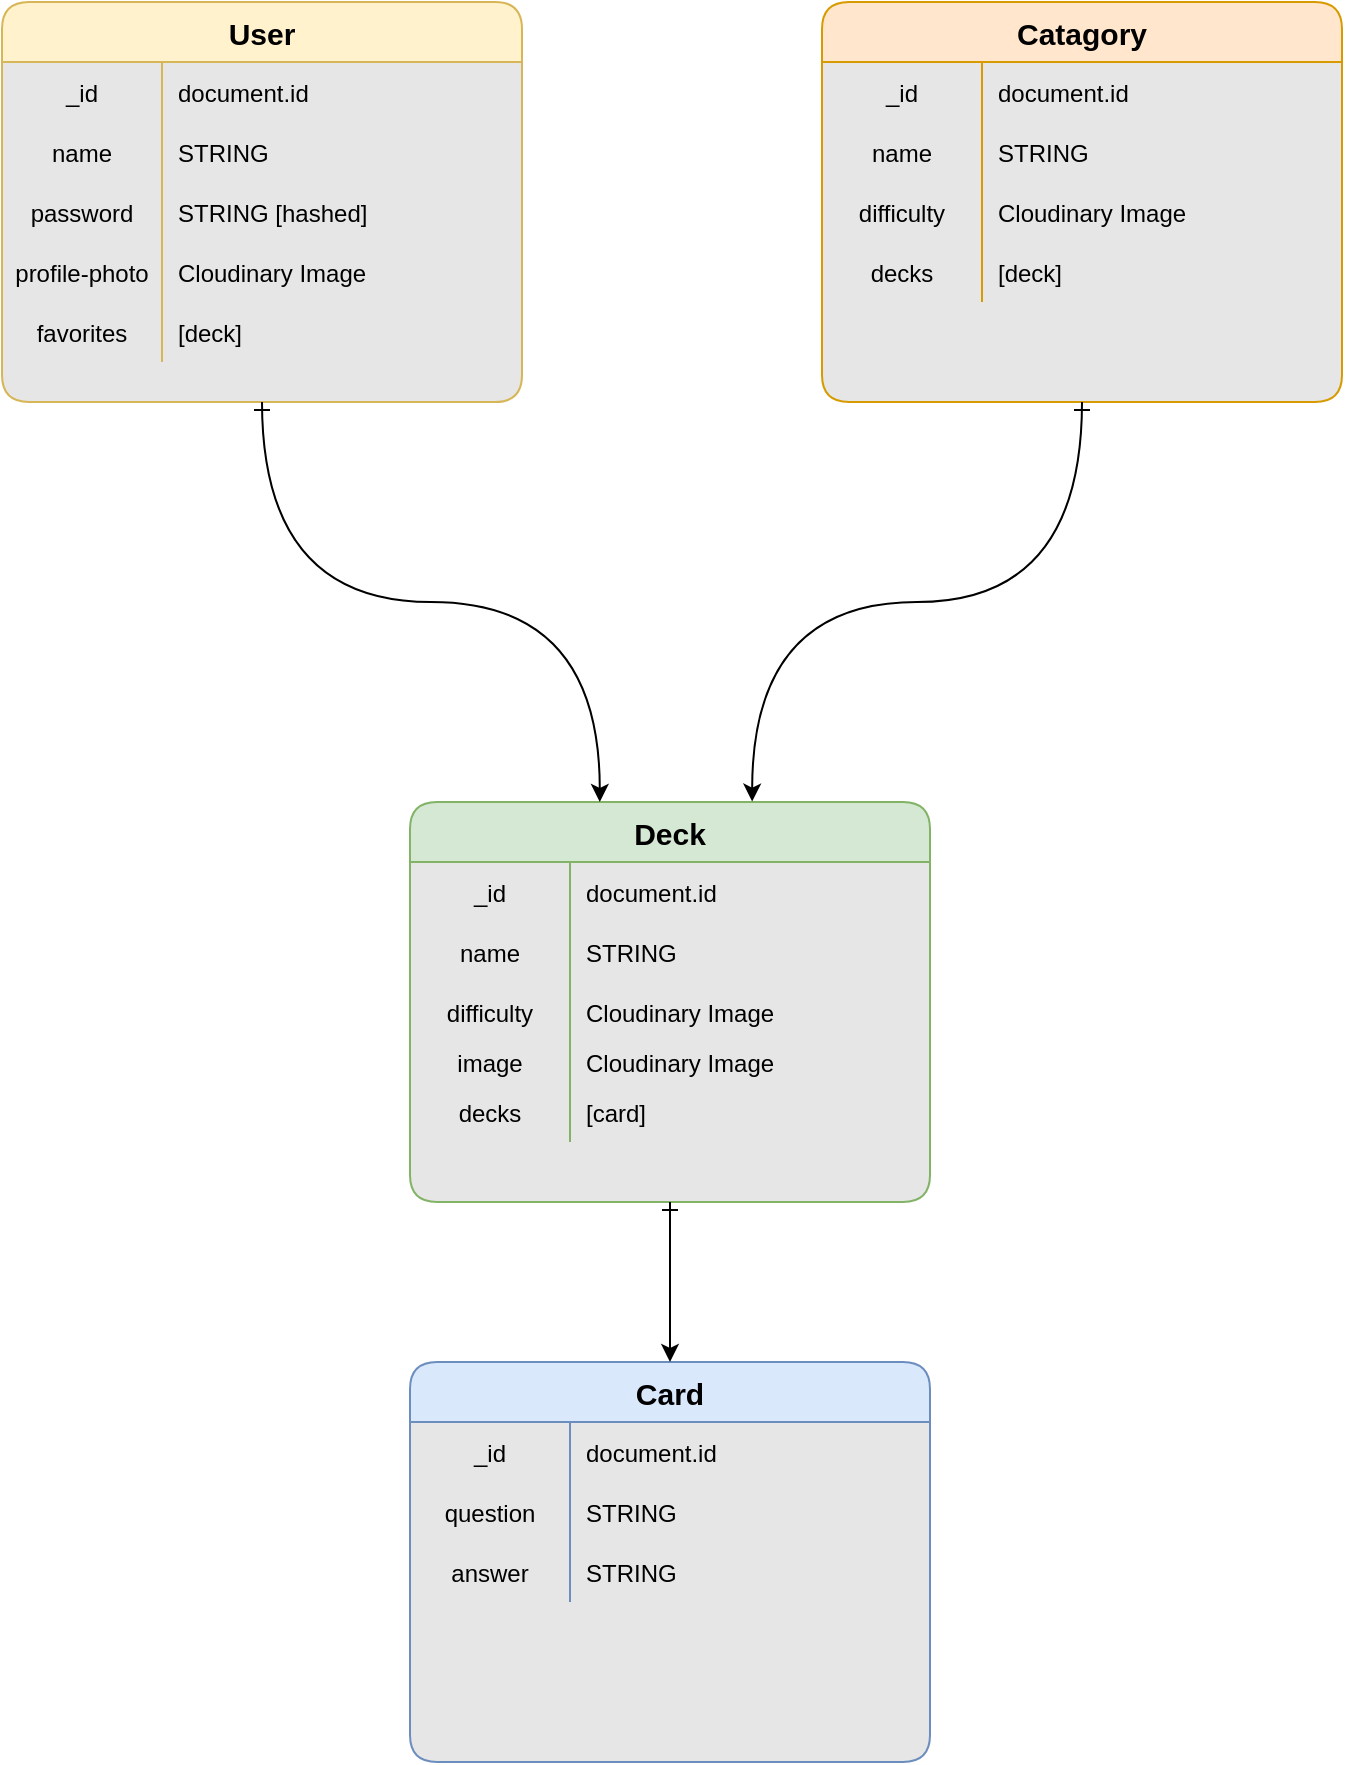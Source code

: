 <mxfile version="16.6.4" type="github">
  <diagram id="C5RBs43oDa-KdzZeNtuy" name="Page-1">
    <mxGraphModel dx="1297" dy="1112" grid="1" gridSize="10" guides="1" tooltips="1" connect="1" arrows="1" fold="1" page="1" pageScale="1" pageWidth="827" pageHeight="1169" math="0" shadow="0">
      <root>
        <mxCell id="WIyWlLk6GJQsqaUBKTNV-0" />
        <mxCell id="WIyWlLk6GJQsqaUBKTNV-1" parent="WIyWlLk6GJQsqaUBKTNV-0" />
        <mxCell id="yaqG46nRtB33JzUILxwA-0" value="User" style="shape=table;startSize=30;container=1;collapsible=1;childLayout=tableLayout;fixedRows=1;rowLines=0;fontStyle=1;align=center;resizeLast=1;rounded=1;swimlaneFillColor=#E6E6E6;fillColor=#fff2cc;strokeColor=#d6b656;fontSize=15;fontFamily=Helvetica;" parent="WIyWlLk6GJQsqaUBKTNV-1" vertex="1">
          <mxGeometry x="80" y="120" width="260" height="200" as="geometry">
            <mxRectangle x="100" y="140" width="70" height="30" as="alternateBounds" />
          </mxGeometry>
        </mxCell>
        <mxCell id="yaqG46nRtB33JzUILxwA-4" value="" style="shape=tableRow;horizontal=0;startSize=0;swimlaneHead=0;swimlaneBody=0;fillColor=none;collapsible=0;dropTarget=0;points=[[0,0.5],[1,0.5]];portConstraint=eastwest;top=0;left=0;right=0;bottom=0;fontFamily=Helvetica;" parent="yaqG46nRtB33JzUILxwA-0" vertex="1">
          <mxGeometry y="30" width="260" height="30" as="geometry" />
        </mxCell>
        <mxCell id="yaqG46nRtB33JzUILxwA-5" value="_id" style="shape=partialRectangle;connectable=0;fillColor=none;top=0;left=0;bottom=0;right=0;editable=1;overflow=hidden;fontFamily=Helvetica;" parent="yaqG46nRtB33JzUILxwA-4" vertex="1">
          <mxGeometry width="80" height="30" as="geometry">
            <mxRectangle width="80" height="30" as="alternateBounds" />
          </mxGeometry>
        </mxCell>
        <mxCell id="yaqG46nRtB33JzUILxwA-6" value="document.id" style="shape=partialRectangle;connectable=0;fillColor=none;top=0;left=0;bottom=0;right=0;align=left;spacingLeft=6;overflow=hidden;fontFamily=Helvetica;" parent="yaqG46nRtB33JzUILxwA-4" vertex="1">
          <mxGeometry x="80" width="180" height="30" as="geometry">
            <mxRectangle width="180" height="30" as="alternateBounds" />
          </mxGeometry>
        </mxCell>
        <mxCell id="yaqG46nRtB33JzUILxwA-7" value="" style="shape=tableRow;horizontal=0;startSize=0;swimlaneHead=0;swimlaneBody=0;fillColor=none;collapsible=0;dropTarget=0;points=[[0,0.5],[1,0.5]];portConstraint=eastwest;top=0;left=0;right=0;bottom=0;fontFamily=Helvetica;" parent="yaqG46nRtB33JzUILxwA-0" vertex="1">
          <mxGeometry y="60" width="260" height="30" as="geometry" />
        </mxCell>
        <mxCell id="yaqG46nRtB33JzUILxwA-8" value="name" style="shape=partialRectangle;connectable=0;fillColor=none;top=0;left=0;bottom=0;right=0;editable=1;overflow=hidden;fontFamily=Helvetica;" parent="yaqG46nRtB33JzUILxwA-7" vertex="1">
          <mxGeometry width="80" height="30" as="geometry">
            <mxRectangle width="80" height="30" as="alternateBounds" />
          </mxGeometry>
        </mxCell>
        <mxCell id="yaqG46nRtB33JzUILxwA-9" value="STRING" style="shape=partialRectangle;connectable=0;fillColor=none;top=0;left=0;bottom=0;right=0;align=left;spacingLeft=6;overflow=hidden;fontFamily=Helvetica;" parent="yaqG46nRtB33JzUILxwA-7" vertex="1">
          <mxGeometry x="80" width="180" height="30" as="geometry">
            <mxRectangle width="180" height="30" as="alternateBounds" />
          </mxGeometry>
        </mxCell>
        <mxCell id="yaqG46nRtB33JzUILxwA-10" value="" style="shape=tableRow;horizontal=0;startSize=0;swimlaneHead=0;swimlaneBody=0;fillColor=none;collapsible=0;dropTarget=0;points=[[0,0.5],[1,0.5]];portConstraint=eastwest;top=0;left=0;right=0;bottom=0;fontFamily=Helvetica;" parent="yaqG46nRtB33JzUILxwA-0" vertex="1">
          <mxGeometry y="90" width="260" height="30" as="geometry" />
        </mxCell>
        <mxCell id="yaqG46nRtB33JzUILxwA-11" value="password" style="shape=partialRectangle;connectable=0;fillColor=none;top=0;left=0;bottom=0;right=0;editable=1;overflow=hidden;fontFamily=Helvetica;" parent="yaqG46nRtB33JzUILxwA-10" vertex="1">
          <mxGeometry width="80" height="30" as="geometry">
            <mxRectangle width="80" height="30" as="alternateBounds" />
          </mxGeometry>
        </mxCell>
        <mxCell id="yaqG46nRtB33JzUILxwA-12" value="STRING [hashed]" style="shape=partialRectangle;connectable=0;fillColor=none;top=0;left=0;bottom=0;right=0;align=left;spacingLeft=6;overflow=hidden;fontFamily=Helvetica;" parent="yaqG46nRtB33JzUILxwA-10" vertex="1">
          <mxGeometry x="80" width="180" height="30" as="geometry">
            <mxRectangle width="180" height="30" as="alternateBounds" />
          </mxGeometry>
        </mxCell>
        <mxCell id="yaqG46nRtB33JzUILxwA-83" value="" style="shape=tableRow;horizontal=0;startSize=0;swimlaneHead=0;swimlaneBody=0;fillColor=none;collapsible=0;dropTarget=0;points=[[0,0.5],[1,0.5]];portConstraint=eastwest;top=0;left=0;right=0;bottom=0;fontFamily=Helvetica;" parent="yaqG46nRtB33JzUILxwA-0" vertex="1">
          <mxGeometry y="120" width="260" height="30" as="geometry" />
        </mxCell>
        <mxCell id="yaqG46nRtB33JzUILxwA-84" value="profile-photo" style="shape=partialRectangle;connectable=0;fillColor=none;top=0;left=0;bottom=0;right=0;editable=1;overflow=hidden;fontFamily=Helvetica;" parent="yaqG46nRtB33JzUILxwA-83" vertex="1">
          <mxGeometry width="80" height="30" as="geometry">
            <mxRectangle width="80" height="30" as="alternateBounds" />
          </mxGeometry>
        </mxCell>
        <mxCell id="yaqG46nRtB33JzUILxwA-85" value="Cloudinary Image" style="shape=partialRectangle;connectable=0;fillColor=none;top=0;left=0;bottom=0;right=0;align=left;spacingLeft=6;overflow=hidden;fontFamily=Helvetica;" parent="yaqG46nRtB33JzUILxwA-83" vertex="1">
          <mxGeometry x="80" width="180" height="30" as="geometry">
            <mxRectangle width="180" height="30" as="alternateBounds" />
          </mxGeometry>
        </mxCell>
        <mxCell id="yaqG46nRtB33JzUILxwA-110" value="" style="shape=tableRow;horizontal=0;startSize=0;swimlaneHead=0;swimlaneBody=0;fillColor=none;collapsible=0;dropTarget=0;points=[[0,0.5],[1,0.5]];portConstraint=eastwest;top=0;left=0;right=0;bottom=0;fontFamily=Helvetica;" parent="yaqG46nRtB33JzUILxwA-0" vertex="1">
          <mxGeometry y="150" width="260" height="30" as="geometry" />
        </mxCell>
        <mxCell id="yaqG46nRtB33JzUILxwA-111" value="favorites" style="shape=partialRectangle;connectable=0;fillColor=none;top=0;left=0;bottom=0;right=0;editable=1;overflow=hidden;fontFamily=Helvetica;" parent="yaqG46nRtB33JzUILxwA-110" vertex="1">
          <mxGeometry width="80" height="30" as="geometry">
            <mxRectangle width="80" height="30" as="alternateBounds" />
          </mxGeometry>
        </mxCell>
        <mxCell id="yaqG46nRtB33JzUILxwA-112" value="[deck]" style="shape=partialRectangle;connectable=0;fillColor=none;top=0;left=0;bottom=0;right=0;align=left;spacingLeft=6;overflow=hidden;fontFamily=Helvetica;" parent="yaqG46nRtB33JzUILxwA-110" vertex="1">
          <mxGeometry x="80" width="180" height="30" as="geometry">
            <mxRectangle width="180" height="30" as="alternateBounds" />
          </mxGeometry>
        </mxCell>
        <mxCell id="yaqG46nRtB33JzUILxwA-13" value="Catagory" style="shape=table;startSize=30;container=1;collapsible=1;childLayout=tableLayout;fixedRows=1;rowLines=0;fontStyle=1;align=center;resizeLast=1;rounded=1;fillColor=#ffe6cc;strokeColor=#d79b00;swimlaneFillColor=#E6E6E6;fontSize=15;fontFamily=Helvetica;" parent="WIyWlLk6GJQsqaUBKTNV-1" vertex="1">
          <mxGeometry x="490" y="120" width="260" height="200" as="geometry" />
        </mxCell>
        <mxCell id="yaqG46nRtB33JzUILxwA-23" value="" style="shape=tableRow;horizontal=0;startSize=0;swimlaneHead=0;swimlaneBody=0;fillColor=none;collapsible=0;dropTarget=0;points=[[0,0.5],[1,0.5]];portConstraint=eastwest;top=0;left=0;right=0;bottom=0;rounded=1;fontFamily=Helvetica;" parent="yaqG46nRtB33JzUILxwA-13" vertex="1">
          <mxGeometry y="30" width="260" height="30" as="geometry" />
        </mxCell>
        <mxCell id="yaqG46nRtB33JzUILxwA-24" value="_id" style="shape=partialRectangle;connectable=0;fillColor=none;top=0;left=0;bottom=0;right=0;editable=1;overflow=hidden;rounded=1;fontFamily=Helvetica;" parent="yaqG46nRtB33JzUILxwA-23" vertex="1">
          <mxGeometry width="80" height="30" as="geometry">
            <mxRectangle width="80" height="30" as="alternateBounds" />
          </mxGeometry>
        </mxCell>
        <mxCell id="yaqG46nRtB33JzUILxwA-25" value="document.id" style="shape=partialRectangle;connectable=0;fillColor=none;top=0;left=0;bottom=0;right=0;align=left;spacingLeft=6;overflow=hidden;rounded=1;fontFamily=Helvetica;" parent="yaqG46nRtB33JzUILxwA-23" vertex="1">
          <mxGeometry x="80" width="180" height="30" as="geometry">
            <mxRectangle width="180" height="30" as="alternateBounds" />
          </mxGeometry>
        </mxCell>
        <mxCell id="yaqG46nRtB33JzUILxwA-26" value="" style="shape=tableRow;horizontal=0;startSize=0;swimlaneHead=0;swimlaneBody=0;fillColor=none;collapsible=0;dropTarget=0;points=[[0,0.5],[1,0.5]];portConstraint=eastwest;top=0;left=0;right=0;bottom=0;rounded=1;fontFamily=Helvetica;" parent="yaqG46nRtB33JzUILxwA-13" vertex="1">
          <mxGeometry y="60" width="260" height="30" as="geometry" />
        </mxCell>
        <mxCell id="yaqG46nRtB33JzUILxwA-27" value="name" style="shape=partialRectangle;connectable=0;fillColor=none;top=0;left=0;bottom=0;right=0;editable=1;overflow=hidden;rounded=1;fontFamily=Helvetica;" parent="yaqG46nRtB33JzUILxwA-26" vertex="1">
          <mxGeometry width="80" height="30" as="geometry">
            <mxRectangle width="80" height="30" as="alternateBounds" />
          </mxGeometry>
        </mxCell>
        <mxCell id="yaqG46nRtB33JzUILxwA-28" value="STRING" style="shape=partialRectangle;connectable=0;fillColor=none;top=0;left=0;bottom=0;right=0;align=left;spacingLeft=6;overflow=hidden;rounded=1;fontFamily=Helvetica;" parent="yaqG46nRtB33JzUILxwA-26" vertex="1">
          <mxGeometry x="80" width="180" height="30" as="geometry">
            <mxRectangle width="180" height="30" as="alternateBounds" />
          </mxGeometry>
        </mxCell>
        <mxCell id="yaqG46nRtB33JzUILxwA-29" value="" style="shape=tableRow;horizontal=0;startSize=0;swimlaneHead=0;swimlaneBody=0;fillColor=none;collapsible=0;dropTarget=0;points=[[0,0.5],[1,0.5]];portConstraint=eastwest;top=0;left=0;right=0;bottom=0;rounded=1;fontFamily=Helvetica;" parent="yaqG46nRtB33JzUILxwA-13" vertex="1">
          <mxGeometry y="90" width="260" height="30" as="geometry" />
        </mxCell>
        <mxCell id="yaqG46nRtB33JzUILxwA-30" value="difficulty" style="shape=partialRectangle;connectable=0;fillColor=none;top=0;left=0;bottom=0;right=0;editable=1;overflow=hidden;rounded=1;fontFamily=Helvetica;" parent="yaqG46nRtB33JzUILxwA-29" vertex="1">
          <mxGeometry width="80" height="30" as="geometry">
            <mxRectangle width="80" height="30" as="alternateBounds" />
          </mxGeometry>
        </mxCell>
        <mxCell id="yaqG46nRtB33JzUILxwA-31" value="Cloudinary Image" style="shape=partialRectangle;connectable=0;fillColor=none;top=0;left=0;bottom=0;right=0;align=left;spacingLeft=6;overflow=hidden;rounded=1;fontFamily=Helvetica;" parent="yaqG46nRtB33JzUILxwA-29" vertex="1">
          <mxGeometry x="80" width="180" height="30" as="geometry">
            <mxRectangle width="180" height="30" as="alternateBounds" />
          </mxGeometry>
        </mxCell>
        <mxCell id="yaqG46nRtB33JzUILxwA-116" value="" style="shape=tableRow;horizontal=0;startSize=0;swimlaneHead=0;swimlaneBody=0;fillColor=none;collapsible=0;dropTarget=0;points=[[0,0.5],[1,0.5]];portConstraint=eastwest;top=0;left=0;right=0;bottom=0;rounded=1;fontFamily=Helvetica;" parent="yaqG46nRtB33JzUILxwA-13" vertex="1">
          <mxGeometry y="120" width="260" height="30" as="geometry" />
        </mxCell>
        <mxCell id="yaqG46nRtB33JzUILxwA-117" value="decks" style="shape=partialRectangle;connectable=0;fillColor=none;top=0;left=0;bottom=0;right=0;editable=1;overflow=hidden;rounded=1;fontFamily=Helvetica;" parent="yaqG46nRtB33JzUILxwA-116" vertex="1">
          <mxGeometry width="80" height="30" as="geometry">
            <mxRectangle width="80" height="30" as="alternateBounds" />
          </mxGeometry>
        </mxCell>
        <mxCell id="yaqG46nRtB33JzUILxwA-118" value="[deck]" style="shape=partialRectangle;connectable=0;fillColor=none;top=0;left=0;bottom=0;right=0;align=left;spacingLeft=6;overflow=hidden;rounded=1;fontFamily=Helvetica;" parent="yaqG46nRtB33JzUILxwA-116" vertex="1">
          <mxGeometry x="80" width="180" height="30" as="geometry">
            <mxRectangle width="180" height="30" as="alternateBounds" />
          </mxGeometry>
        </mxCell>
        <mxCell id="yaqG46nRtB33JzUILxwA-119" value="Card" style="shape=table;startSize=30;container=1;collapsible=1;childLayout=tableLayout;fixedRows=1;rowLines=0;fontStyle=1;align=center;resizeLast=1;rounded=1;fillColor=#dae8fc;strokeColor=#6c8ebf;swimlaneFillColor=#E6E6E6;fontSize=15;fontFamily=Helvetica;" parent="WIyWlLk6GJQsqaUBKTNV-1" vertex="1">
          <mxGeometry x="284" y="800" width="260" height="200" as="geometry" />
        </mxCell>
        <mxCell id="yaqG46nRtB33JzUILxwA-120" value="" style="shape=tableRow;horizontal=0;startSize=0;swimlaneHead=0;swimlaneBody=0;fillColor=none;collapsible=0;dropTarget=0;points=[[0,0.5],[1,0.5]];portConstraint=eastwest;top=0;left=0;right=0;bottom=0;rounded=1;fontFamily=Helvetica;" parent="yaqG46nRtB33JzUILxwA-119" vertex="1">
          <mxGeometry y="30" width="260" height="30" as="geometry" />
        </mxCell>
        <mxCell id="yaqG46nRtB33JzUILxwA-121" value="_id" style="shape=partialRectangle;connectable=0;fillColor=none;top=0;left=0;bottom=0;right=0;editable=1;overflow=hidden;rounded=1;fontFamily=Helvetica;" parent="yaqG46nRtB33JzUILxwA-120" vertex="1">
          <mxGeometry width="80" height="30" as="geometry">
            <mxRectangle width="80" height="30" as="alternateBounds" />
          </mxGeometry>
        </mxCell>
        <mxCell id="yaqG46nRtB33JzUILxwA-122" value="document.id" style="shape=partialRectangle;connectable=0;fillColor=none;top=0;left=0;bottom=0;right=0;align=left;spacingLeft=6;overflow=hidden;rounded=1;fontFamily=Helvetica;" parent="yaqG46nRtB33JzUILxwA-120" vertex="1">
          <mxGeometry x="80" width="180" height="30" as="geometry">
            <mxRectangle width="180" height="30" as="alternateBounds" />
          </mxGeometry>
        </mxCell>
        <mxCell id="yaqG46nRtB33JzUILxwA-123" value="" style="shape=tableRow;horizontal=0;startSize=0;swimlaneHead=0;swimlaneBody=0;fillColor=none;collapsible=0;dropTarget=0;points=[[0,0.5],[1,0.5]];portConstraint=eastwest;top=0;left=0;right=0;bottom=0;rounded=1;fontFamily=Helvetica;" parent="yaqG46nRtB33JzUILxwA-119" vertex="1">
          <mxGeometry y="60" width="260" height="30" as="geometry" />
        </mxCell>
        <mxCell id="yaqG46nRtB33JzUILxwA-124" value="question" style="shape=partialRectangle;connectable=0;fillColor=none;top=0;left=0;bottom=0;right=0;editable=1;overflow=hidden;rounded=1;fontFamily=Helvetica;" parent="yaqG46nRtB33JzUILxwA-123" vertex="1">
          <mxGeometry width="80" height="30" as="geometry">
            <mxRectangle width="80" height="30" as="alternateBounds" />
          </mxGeometry>
        </mxCell>
        <mxCell id="yaqG46nRtB33JzUILxwA-125" value="STRING" style="shape=partialRectangle;connectable=0;fillColor=none;top=0;left=0;bottom=0;right=0;align=left;spacingLeft=6;overflow=hidden;rounded=1;fontFamily=Helvetica;" parent="yaqG46nRtB33JzUILxwA-123" vertex="1">
          <mxGeometry x="80" width="180" height="30" as="geometry">
            <mxRectangle width="180" height="30" as="alternateBounds" />
          </mxGeometry>
        </mxCell>
        <mxCell id="yaqG46nRtB33JzUILxwA-126" value="" style="shape=tableRow;horizontal=0;startSize=0;swimlaneHead=0;swimlaneBody=0;fillColor=none;collapsible=0;dropTarget=0;points=[[0,0.5],[1,0.5]];portConstraint=eastwest;top=0;left=0;right=0;bottom=0;rounded=1;fontFamily=Helvetica;" parent="yaqG46nRtB33JzUILxwA-119" vertex="1">
          <mxGeometry y="90" width="260" height="30" as="geometry" />
        </mxCell>
        <mxCell id="yaqG46nRtB33JzUILxwA-127" value="answer" style="shape=partialRectangle;connectable=0;fillColor=none;top=0;left=0;bottom=0;right=0;editable=1;overflow=hidden;rounded=1;fontFamily=Helvetica;" parent="yaqG46nRtB33JzUILxwA-126" vertex="1">
          <mxGeometry width="80" height="30" as="geometry">
            <mxRectangle width="80" height="30" as="alternateBounds" />
          </mxGeometry>
        </mxCell>
        <mxCell id="yaqG46nRtB33JzUILxwA-128" value="STRING" style="shape=partialRectangle;connectable=0;fillColor=none;top=0;left=0;bottom=0;right=0;align=left;spacingLeft=6;overflow=hidden;rounded=1;fontFamily=Helvetica;" parent="yaqG46nRtB33JzUILxwA-126" vertex="1">
          <mxGeometry x="80" width="180" height="30" as="geometry">
            <mxRectangle width="180" height="30" as="alternateBounds" />
          </mxGeometry>
        </mxCell>
        <mxCell id="yaqG46nRtB33JzUILxwA-135" value="Deck" style="shape=table;startSize=30;container=1;collapsible=1;childLayout=tableLayout;fixedRows=1;rowLines=0;fontStyle=1;align=center;resizeLast=1;rounded=1;fillColor=#d5e8d4;strokeColor=#82b366;swimlaneFillColor=#E6E6E6;fontSize=15;fontFamily=Helvetica;" parent="WIyWlLk6GJQsqaUBKTNV-1" vertex="1">
          <mxGeometry x="284" y="520" width="260" height="200" as="geometry" />
        </mxCell>
        <mxCell id="yaqG46nRtB33JzUILxwA-136" value="" style="shape=tableRow;horizontal=0;startSize=0;swimlaneHead=0;swimlaneBody=0;fillColor=none;collapsible=0;dropTarget=0;points=[[0,0.5],[1,0.5]];portConstraint=eastwest;top=0;left=0;right=0;bottom=0;rounded=1;fontFamily=Helvetica;" parent="yaqG46nRtB33JzUILxwA-135" vertex="1">
          <mxGeometry y="30" width="260" height="30" as="geometry" />
        </mxCell>
        <mxCell id="yaqG46nRtB33JzUILxwA-137" value="_id" style="shape=partialRectangle;connectable=0;fillColor=none;top=0;left=0;bottom=0;right=0;editable=1;overflow=hidden;rounded=1;fontFamily=Helvetica;" parent="yaqG46nRtB33JzUILxwA-136" vertex="1">
          <mxGeometry width="80" height="30" as="geometry">
            <mxRectangle width="80" height="30" as="alternateBounds" />
          </mxGeometry>
        </mxCell>
        <mxCell id="yaqG46nRtB33JzUILxwA-138" value="document.id" style="shape=partialRectangle;connectable=0;fillColor=none;top=0;left=0;bottom=0;right=0;align=left;spacingLeft=6;overflow=hidden;rounded=1;fontFamily=Helvetica;" parent="yaqG46nRtB33JzUILxwA-136" vertex="1">
          <mxGeometry x="80" width="180" height="30" as="geometry">
            <mxRectangle width="180" height="30" as="alternateBounds" />
          </mxGeometry>
        </mxCell>
        <mxCell id="yaqG46nRtB33JzUILxwA-139" value="" style="shape=tableRow;horizontal=0;startSize=0;swimlaneHead=0;swimlaneBody=0;fillColor=none;collapsible=0;dropTarget=0;points=[[0,0.5],[1,0.5]];portConstraint=eastwest;top=0;left=0;right=0;bottom=0;rounded=1;fontFamily=Helvetica;" parent="yaqG46nRtB33JzUILxwA-135" vertex="1">
          <mxGeometry y="60" width="260" height="30" as="geometry" />
        </mxCell>
        <mxCell id="yaqG46nRtB33JzUILxwA-140" value="name" style="shape=partialRectangle;connectable=0;fillColor=none;top=0;left=0;bottom=0;right=0;editable=1;overflow=hidden;rounded=1;fontFamily=Helvetica;" parent="yaqG46nRtB33JzUILxwA-139" vertex="1">
          <mxGeometry width="80" height="30" as="geometry">
            <mxRectangle width="80" height="30" as="alternateBounds" />
          </mxGeometry>
        </mxCell>
        <mxCell id="yaqG46nRtB33JzUILxwA-141" value="STRING" style="shape=partialRectangle;connectable=0;fillColor=none;top=0;left=0;bottom=0;right=0;align=left;spacingLeft=6;overflow=hidden;rounded=1;fontFamily=Helvetica;" parent="yaqG46nRtB33JzUILxwA-139" vertex="1">
          <mxGeometry x="80" width="180" height="30" as="geometry">
            <mxRectangle width="180" height="30" as="alternateBounds" />
          </mxGeometry>
        </mxCell>
        <mxCell id="yaqG46nRtB33JzUILxwA-142" value="" style="shape=tableRow;horizontal=0;startSize=0;swimlaneHead=0;swimlaneBody=0;fillColor=none;collapsible=0;dropTarget=0;points=[[0,0.5],[1,0.5]];portConstraint=eastwest;top=0;left=0;right=0;bottom=0;rounded=1;fontFamily=Helvetica;" parent="yaqG46nRtB33JzUILxwA-135" vertex="1">
          <mxGeometry y="90" width="260" height="30" as="geometry" />
        </mxCell>
        <mxCell id="yaqG46nRtB33JzUILxwA-143" value="difficulty" style="shape=partialRectangle;connectable=0;fillColor=none;top=0;left=0;bottom=0;right=0;editable=1;overflow=hidden;rounded=1;fontFamily=Helvetica;" parent="yaqG46nRtB33JzUILxwA-142" vertex="1">
          <mxGeometry width="80" height="30" as="geometry">
            <mxRectangle width="80" height="30" as="alternateBounds" />
          </mxGeometry>
        </mxCell>
        <mxCell id="yaqG46nRtB33JzUILxwA-144" value="Cloudinary Image" style="shape=partialRectangle;connectable=0;fillColor=none;top=0;left=0;bottom=0;right=0;align=left;spacingLeft=6;overflow=hidden;rounded=1;fontFamily=Helvetica;" parent="yaqG46nRtB33JzUILxwA-142" vertex="1">
          <mxGeometry x="80" width="180" height="30" as="geometry">
            <mxRectangle width="180" height="30" as="alternateBounds" />
          </mxGeometry>
        </mxCell>
        <mxCell id="yaqG46nRtB33JzUILxwA-145" value="" style="shape=tableRow;horizontal=0;startSize=0;swimlaneHead=0;swimlaneBody=0;fillColor=none;collapsible=0;dropTarget=0;points=[[0,0.5],[1,0.5]];portConstraint=eastwest;top=0;left=0;right=0;bottom=0;rounded=1;fontFamily=Helvetica;" parent="yaqG46nRtB33JzUILxwA-135" vertex="1">
          <mxGeometry y="120" width="260" height="20" as="geometry" />
        </mxCell>
        <mxCell id="yaqG46nRtB33JzUILxwA-146" value="image" style="shape=partialRectangle;connectable=0;fillColor=none;top=0;left=0;bottom=0;right=0;editable=1;overflow=hidden;rounded=1;fontFamily=Helvetica;" parent="yaqG46nRtB33JzUILxwA-145" vertex="1">
          <mxGeometry width="80" height="20" as="geometry">
            <mxRectangle width="80" height="20" as="alternateBounds" />
          </mxGeometry>
        </mxCell>
        <mxCell id="yaqG46nRtB33JzUILxwA-147" value="Cloudinary Image" style="shape=partialRectangle;connectable=0;fillColor=none;top=0;left=0;bottom=0;right=0;align=left;spacingLeft=6;overflow=hidden;rounded=1;fontFamily=Helvetica;" parent="yaqG46nRtB33JzUILxwA-145" vertex="1">
          <mxGeometry x="80" width="180" height="20" as="geometry">
            <mxRectangle width="180" height="20" as="alternateBounds" />
          </mxGeometry>
        </mxCell>
        <mxCell id="yaqG46nRtB33JzUILxwA-148" value="" style="shape=tableRow;horizontal=0;startSize=0;swimlaneHead=0;swimlaneBody=0;fillColor=none;collapsible=0;dropTarget=0;points=[[0,0.5],[1,0.5]];portConstraint=eastwest;top=0;left=0;right=0;bottom=0;rounded=1;fontFamily=Helvetica;" parent="yaqG46nRtB33JzUILxwA-135" vertex="1">
          <mxGeometry y="140" width="260" height="30" as="geometry" />
        </mxCell>
        <mxCell id="yaqG46nRtB33JzUILxwA-149" value="decks" style="shape=partialRectangle;connectable=0;fillColor=none;top=0;left=0;bottom=0;right=0;editable=1;overflow=hidden;rounded=1;fontFamily=Helvetica;" parent="yaqG46nRtB33JzUILxwA-148" vertex="1">
          <mxGeometry width="80" height="30" as="geometry">
            <mxRectangle width="80" height="30" as="alternateBounds" />
          </mxGeometry>
        </mxCell>
        <mxCell id="yaqG46nRtB33JzUILxwA-150" value="[card]" style="shape=partialRectangle;connectable=0;fillColor=none;top=0;left=0;bottom=0;right=0;align=left;spacingLeft=6;overflow=hidden;rounded=1;fontFamily=Helvetica;" parent="yaqG46nRtB33JzUILxwA-148" vertex="1">
          <mxGeometry x="80" width="180" height="30" as="geometry">
            <mxRectangle width="180" height="30" as="alternateBounds" />
          </mxGeometry>
        </mxCell>
        <mxCell id="yaqG46nRtB33JzUILxwA-153" value="" style="edgeStyle=orthogonalEdgeStyle;fontSize=12;html=1;endArrow=classic;endFill=1;rounded=0;startArrow=ERone;startFill=0;jumpStyle=arc;fontFamily=Helvetica;curved=1;entryX=0.365;entryY=0;entryDx=0;entryDy=0;entryPerimeter=0;exitX=0.5;exitY=1;exitDx=0;exitDy=0;" parent="WIyWlLk6GJQsqaUBKTNV-1" source="yaqG46nRtB33JzUILxwA-0" target="yaqG46nRtB33JzUILxwA-135" edge="1">
          <mxGeometry width="100" height="100" relative="1" as="geometry">
            <mxPoint x="340" y="400" as="sourcePoint" />
            <mxPoint x="380" y="470" as="targetPoint" />
          </mxGeometry>
        </mxCell>
        <mxCell id="yaqG46nRtB33JzUILxwA-154" value="" style="edgeStyle=orthogonalEdgeStyle;fontSize=12;html=1;endArrow=classic;endFill=1;rounded=0;startArrow=ERone;startFill=0;jumpStyle=arc;fontFamily=Helvetica;curved=1;entryX=0.658;entryY=-0.001;entryDx=0;entryDy=0;entryPerimeter=0;exitX=0.5;exitY=1;exitDx=0;exitDy=0;" parent="WIyWlLk6GJQsqaUBKTNV-1" source="yaqG46nRtB33JzUILxwA-13" target="yaqG46nRtB33JzUILxwA-135" edge="1">
          <mxGeometry width="100" height="100" relative="1" as="geometry">
            <mxPoint x="530" y="460" as="sourcePoint" />
            <mxPoint x="698.9" y="550" as="targetPoint" />
          </mxGeometry>
        </mxCell>
        <mxCell id="yaqG46nRtB33JzUILxwA-155" value="" style="edgeStyle=orthogonalEdgeStyle;fontSize=12;html=1;endArrow=classic;endFill=1;rounded=0;startArrow=ERone;startFill=0;jumpStyle=arc;fontFamily=Helvetica;curved=1;entryX=0.5;entryY=0;entryDx=0;entryDy=0;exitX=0.5;exitY=1;exitDx=0;exitDy=0;" parent="WIyWlLk6GJQsqaUBKTNV-1" source="yaqG46nRtB33JzUILxwA-135" target="yaqG46nRtB33JzUILxwA-119" edge="1">
          <mxGeometry width="100" height="100" relative="1" as="geometry">
            <mxPoint x="684.92" y="880" as="sourcePoint" />
            <mxPoint x="520.0" y="969.71" as="targetPoint" />
          </mxGeometry>
        </mxCell>
      </root>
    </mxGraphModel>
  </diagram>
</mxfile>
